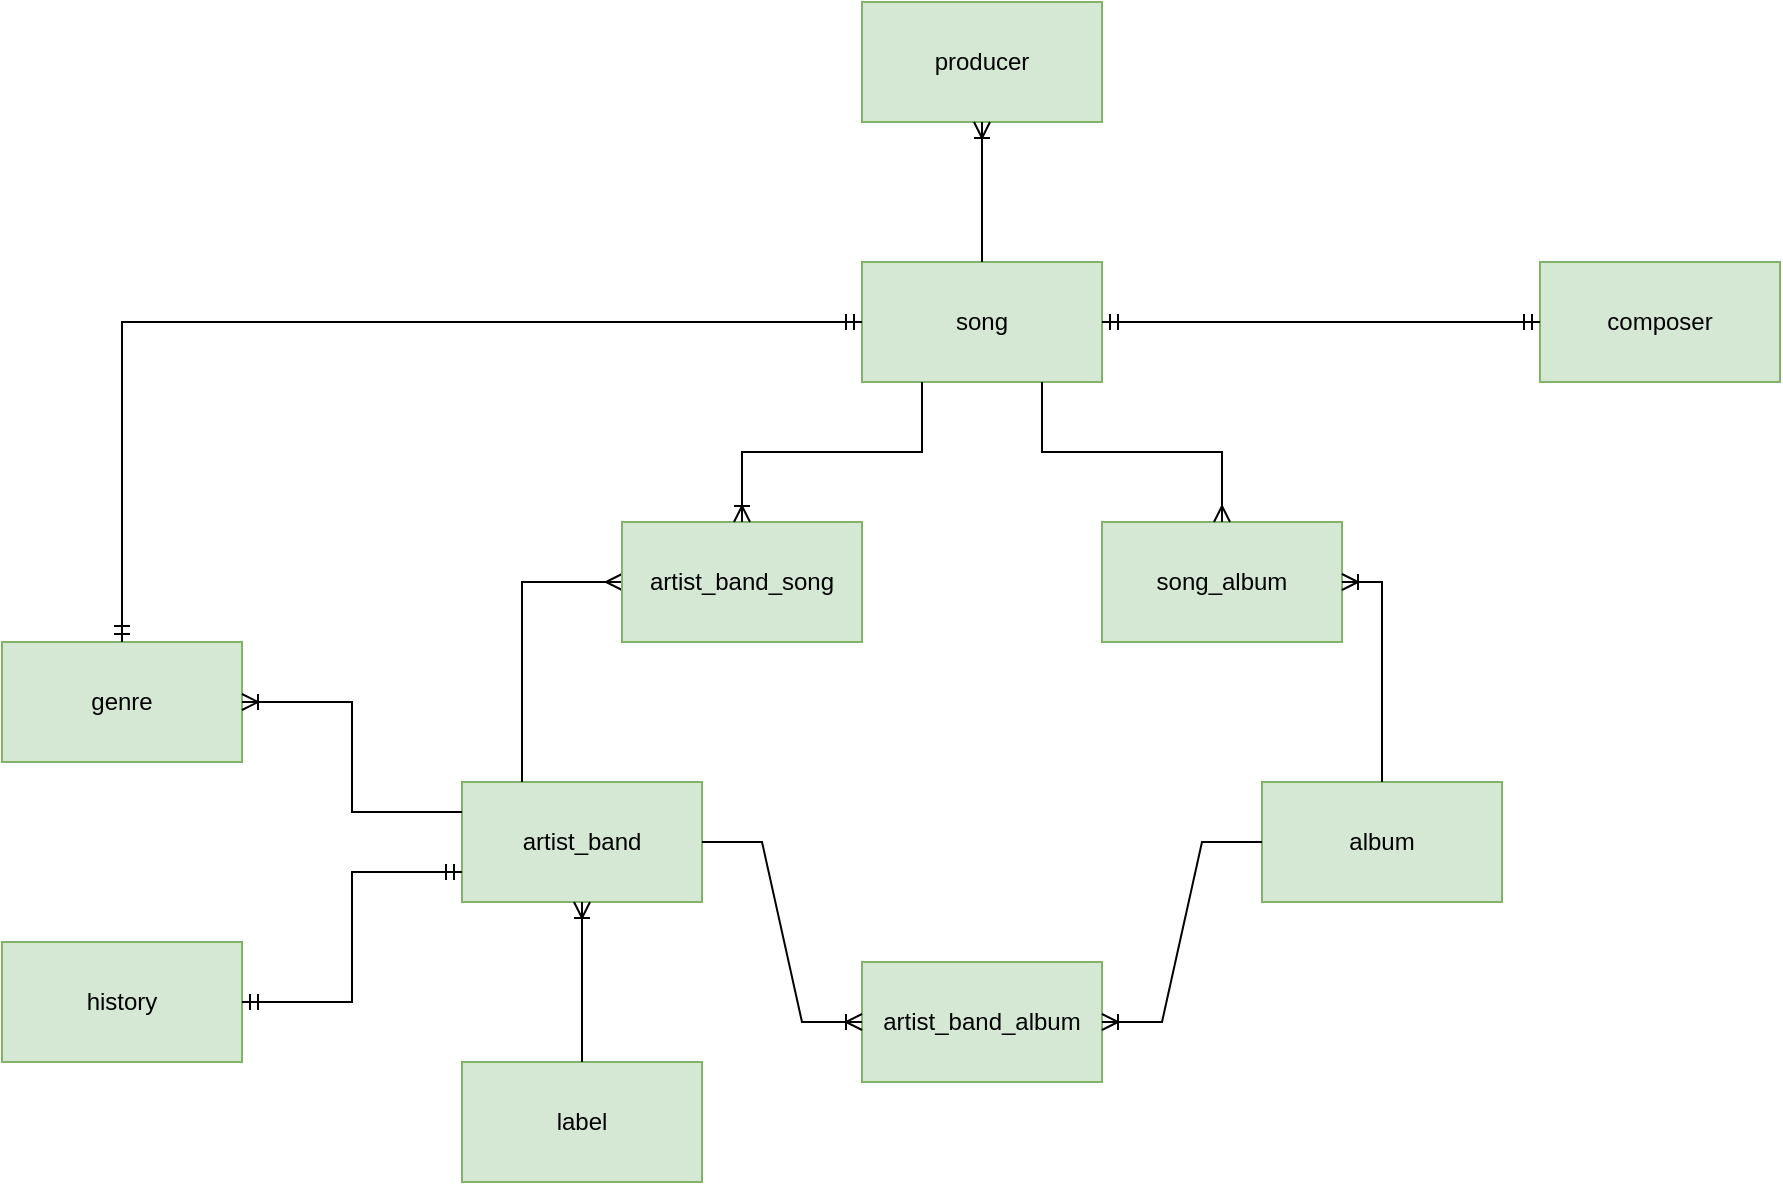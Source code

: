 <mxfile version="22.1.16" type="github">
  <diagram name="Page-1" id="CrpqMkDRIZQeaA1OXc3l">
    <mxGraphModel dx="1153" dy="1512" grid="1" gridSize="10" guides="1" tooltips="1" connect="1" arrows="1" fold="1" page="1" pageScale="1" pageWidth="1169" pageHeight="827" math="0" shadow="0">
      <root>
        <mxCell id="0" />
        <mxCell id="1" parent="0" />
        <mxCell id="_aldfiEPJMTdTDlrZeso-5" value="artist_band" style="rounded=0;whiteSpace=wrap;html=1;fillColor=#d5e8d4;strokeColor=#82b366;" vertex="1" parent="1">
          <mxGeometry x="630" y="60" width="120" height="60" as="geometry" />
        </mxCell>
        <mxCell id="_aldfiEPJMTdTDlrZeso-6" value="artist_band_album" style="rounded=0;whiteSpace=wrap;html=1;fillColor=#d5e8d4;strokeColor=#82b366;" vertex="1" parent="1">
          <mxGeometry x="830" y="150" width="120" height="60" as="geometry" />
        </mxCell>
        <mxCell id="_aldfiEPJMTdTDlrZeso-7" value="producer" style="rounded=0;whiteSpace=wrap;html=1;fillColor=#d5e8d4;strokeColor=#82b366;" vertex="1" parent="1">
          <mxGeometry x="830" y="-330" width="120" height="60" as="geometry" />
        </mxCell>
        <mxCell id="_aldfiEPJMTdTDlrZeso-8" value="song" style="rounded=0;whiteSpace=wrap;html=1;fillColor=#d5e8d4;strokeColor=#82b366;" vertex="1" parent="1">
          <mxGeometry x="830" y="-200" width="120" height="60" as="geometry" />
        </mxCell>
        <mxCell id="_aldfiEPJMTdTDlrZeso-9" value="genre" style="rounded=0;whiteSpace=wrap;html=1;fillColor=#d5e8d4;strokeColor=#82b366;" vertex="1" parent="1">
          <mxGeometry x="400" y="-10" width="120" height="60" as="geometry" />
        </mxCell>
        <mxCell id="_aldfiEPJMTdTDlrZeso-10" value="label" style="rounded=0;whiteSpace=wrap;html=1;fillColor=#d5e8d4;strokeColor=#82b366;" vertex="1" parent="1">
          <mxGeometry x="630" y="200" width="120" height="60" as="geometry" />
        </mxCell>
        <mxCell id="_aldfiEPJMTdTDlrZeso-11" value="composer" style="rounded=0;whiteSpace=wrap;html=1;fillColor=#d5e8d4;strokeColor=#82b366;" vertex="1" parent="1">
          <mxGeometry x="1169" y="-200" width="120" height="60" as="geometry" />
        </mxCell>
        <mxCell id="_aldfiEPJMTdTDlrZeso-12" value="history" style="rounded=0;whiteSpace=wrap;html=1;fillColor=#d5e8d4;strokeColor=#82b366;" vertex="1" parent="1">
          <mxGeometry x="400" y="140" width="120" height="60" as="geometry" />
        </mxCell>
        <mxCell id="_aldfiEPJMTdTDlrZeso-13" value="" style="edgeStyle=entityRelationEdgeStyle;fontSize=12;html=1;endArrow=ERoneToMany;rounded=0;exitX=1;exitY=0.5;exitDx=0;exitDy=0;entryX=0;entryY=0.5;entryDx=0;entryDy=0;" edge="1" parent="1" source="_aldfiEPJMTdTDlrZeso-5" target="_aldfiEPJMTdTDlrZeso-6">
          <mxGeometry width="100" height="100" relative="1" as="geometry">
            <mxPoint x="780" y="320" as="sourcePoint" />
            <mxPoint x="880" y="220" as="targetPoint" />
          </mxGeometry>
        </mxCell>
        <mxCell id="_aldfiEPJMTdTDlrZeso-14" value="album" style="rounded=0;whiteSpace=wrap;html=1;fillColor=#d5e8d4;strokeColor=#82b366;" vertex="1" parent="1">
          <mxGeometry x="1030" y="60" width="120" height="60" as="geometry" />
        </mxCell>
        <mxCell id="_aldfiEPJMTdTDlrZeso-15" value="" style="edgeStyle=entityRelationEdgeStyle;fontSize=12;html=1;endArrow=ERoneToMany;rounded=0;exitX=0;exitY=0.5;exitDx=0;exitDy=0;entryX=1;entryY=0.5;entryDx=0;entryDy=0;" edge="1" parent="1" source="_aldfiEPJMTdTDlrZeso-14" target="_aldfiEPJMTdTDlrZeso-6">
          <mxGeometry width="100" height="100" relative="1" as="geometry">
            <mxPoint x="780" y="320" as="sourcePoint" />
            <mxPoint x="880" y="220" as="targetPoint" />
          </mxGeometry>
        </mxCell>
        <mxCell id="_aldfiEPJMTdTDlrZeso-16" value="" style="edgeStyle=orthogonalEdgeStyle;fontSize=12;html=1;endArrow=ERmany;rounded=0;exitX=0.25;exitY=0;exitDx=0;exitDy=0;entryX=0;entryY=0.5;entryDx=0;entryDy=0;" edge="1" parent="1" source="_aldfiEPJMTdTDlrZeso-5" target="_aldfiEPJMTdTDlrZeso-17">
          <mxGeometry width="100" height="100" relative="1" as="geometry">
            <mxPoint x="780" y="160" as="sourcePoint" />
            <mxPoint x="880" y="60" as="targetPoint" />
          </mxGeometry>
        </mxCell>
        <mxCell id="_aldfiEPJMTdTDlrZeso-17" value="artist_band_song" style="rounded=0;whiteSpace=wrap;html=1;fillColor=#d5e8d4;strokeColor=#82b366;" vertex="1" parent="1">
          <mxGeometry x="710" y="-70" width="120" height="60" as="geometry" />
        </mxCell>
        <mxCell id="_aldfiEPJMTdTDlrZeso-18" value="song_album" style="rounded=0;whiteSpace=wrap;html=1;fillColor=#d5e8d4;strokeColor=#82b366;" vertex="1" parent="1">
          <mxGeometry x="950" y="-70" width="120" height="60" as="geometry" />
        </mxCell>
        <mxCell id="_aldfiEPJMTdTDlrZeso-19" value="" style="edgeStyle=orthogonalEdgeStyle;fontSize=12;html=1;endArrow=ERoneToMany;rounded=0;exitX=0.25;exitY=1;exitDx=0;exitDy=0;entryX=0.5;entryY=0;entryDx=0;entryDy=0;" edge="1" parent="1" source="_aldfiEPJMTdTDlrZeso-8" target="_aldfiEPJMTdTDlrZeso-17">
          <mxGeometry width="100" height="100" relative="1" as="geometry">
            <mxPoint x="780" y="70" as="sourcePoint" />
            <mxPoint x="880" y="-30" as="targetPoint" />
          </mxGeometry>
        </mxCell>
        <mxCell id="_aldfiEPJMTdTDlrZeso-20" value="" style="edgeStyle=orthogonalEdgeStyle;fontSize=12;html=1;endArrow=ERmany;rounded=0;entryX=0.5;entryY=0;entryDx=0;entryDy=0;exitX=0.75;exitY=1;exitDx=0;exitDy=0;" edge="1" parent="1" source="_aldfiEPJMTdTDlrZeso-8" target="_aldfiEPJMTdTDlrZeso-18">
          <mxGeometry width="100" height="100" relative="1" as="geometry">
            <mxPoint x="780" y="70" as="sourcePoint" />
            <mxPoint x="880" y="-30" as="targetPoint" />
          </mxGeometry>
        </mxCell>
        <mxCell id="_aldfiEPJMTdTDlrZeso-21" value="" style="edgeStyle=orthogonalEdgeStyle;fontSize=12;html=1;endArrow=ERoneToMany;rounded=0;entryX=1;entryY=0.5;entryDx=0;entryDy=0;exitX=0.5;exitY=0;exitDx=0;exitDy=0;" edge="1" parent="1" source="_aldfiEPJMTdTDlrZeso-14" target="_aldfiEPJMTdTDlrZeso-18">
          <mxGeometry width="100" height="100" relative="1" as="geometry">
            <mxPoint x="780" y="70" as="sourcePoint" />
            <mxPoint x="880" y="-30" as="targetPoint" />
          </mxGeometry>
        </mxCell>
        <mxCell id="_aldfiEPJMTdTDlrZeso-22" value="" style="edgeStyle=orthogonalEdgeStyle;fontSize=12;html=1;endArrow=ERoneToMany;rounded=0;exitX=0;exitY=0.25;exitDx=0;exitDy=0;entryX=1;entryY=0.5;entryDx=0;entryDy=0;" edge="1" parent="1" source="_aldfiEPJMTdTDlrZeso-5" target="_aldfiEPJMTdTDlrZeso-9">
          <mxGeometry width="100" height="100" relative="1" as="geometry">
            <mxPoint x="780" y="160" as="sourcePoint" />
            <mxPoint x="880" y="60" as="targetPoint" />
          </mxGeometry>
        </mxCell>
        <mxCell id="_aldfiEPJMTdTDlrZeso-23" value="" style="edgeStyle=orthogonalEdgeStyle;fontSize=12;html=1;endArrow=ERoneToMany;rounded=0;exitX=0.5;exitY=0;exitDx=0;exitDy=0;entryX=0.5;entryY=1;entryDx=0;entryDy=0;" edge="1" parent="1" source="_aldfiEPJMTdTDlrZeso-8" target="_aldfiEPJMTdTDlrZeso-7">
          <mxGeometry width="100" height="100" relative="1" as="geometry">
            <mxPoint x="780" y="-90" as="sourcePoint" />
            <mxPoint x="880" y="-190" as="targetPoint" />
          </mxGeometry>
        </mxCell>
        <mxCell id="_aldfiEPJMTdTDlrZeso-26" value="" style="edgeStyle=orthogonalEdgeStyle;fontSize=12;html=1;endArrow=ERmandOne;startArrow=ERmandOne;rounded=0;entryX=0;entryY=0.75;entryDx=0;entryDy=0;" edge="1" parent="1" source="_aldfiEPJMTdTDlrZeso-12" target="_aldfiEPJMTdTDlrZeso-5">
          <mxGeometry width="100" height="100" relative="1" as="geometry">
            <mxPoint x="780" y="70" as="sourcePoint" />
            <mxPoint x="880" y="-30" as="targetPoint" />
          </mxGeometry>
        </mxCell>
        <mxCell id="_aldfiEPJMTdTDlrZeso-27" value="" style="edgeStyle=entityRelationEdgeStyle;fontSize=12;html=1;endArrow=ERmandOne;startArrow=ERmandOne;rounded=0;entryX=0;entryY=0.5;entryDx=0;entryDy=0;exitX=1;exitY=0.5;exitDx=0;exitDy=0;" edge="1" parent="1" source="_aldfiEPJMTdTDlrZeso-8" target="_aldfiEPJMTdTDlrZeso-11">
          <mxGeometry width="100" height="100" relative="1" as="geometry">
            <mxPoint x="780" y="-10" as="sourcePoint" />
            <mxPoint x="880" y="-110" as="targetPoint" />
          </mxGeometry>
        </mxCell>
        <mxCell id="_aldfiEPJMTdTDlrZeso-29" value="" style="edgeStyle=orthogonalEdgeStyle;fontSize=12;html=1;endArrow=ERmandOne;startArrow=ERmandOne;rounded=0;exitX=0.5;exitY=0;exitDx=0;exitDy=0;entryX=0;entryY=0.5;entryDx=0;entryDy=0;" edge="1" parent="1" source="_aldfiEPJMTdTDlrZeso-9" target="_aldfiEPJMTdTDlrZeso-8">
          <mxGeometry width="100" height="100" relative="1" as="geometry">
            <mxPoint x="780" y="-10" as="sourcePoint" />
            <mxPoint x="880" y="-110" as="targetPoint" />
          </mxGeometry>
        </mxCell>
        <mxCell id="_aldfiEPJMTdTDlrZeso-31" value="" style="edgeStyle=orthogonalEdgeStyle;fontSize=12;html=1;endArrow=ERoneToMany;rounded=0;exitX=0.5;exitY=0;exitDx=0;exitDy=0;entryX=0.5;entryY=1;entryDx=0;entryDy=0;" edge="1" parent="1" source="_aldfiEPJMTdTDlrZeso-10" target="_aldfiEPJMTdTDlrZeso-5">
          <mxGeometry width="100" height="100" relative="1" as="geometry">
            <mxPoint x="530" y="190" as="sourcePoint" />
            <mxPoint x="630" y="90" as="targetPoint" />
          </mxGeometry>
        </mxCell>
      </root>
    </mxGraphModel>
  </diagram>
</mxfile>
